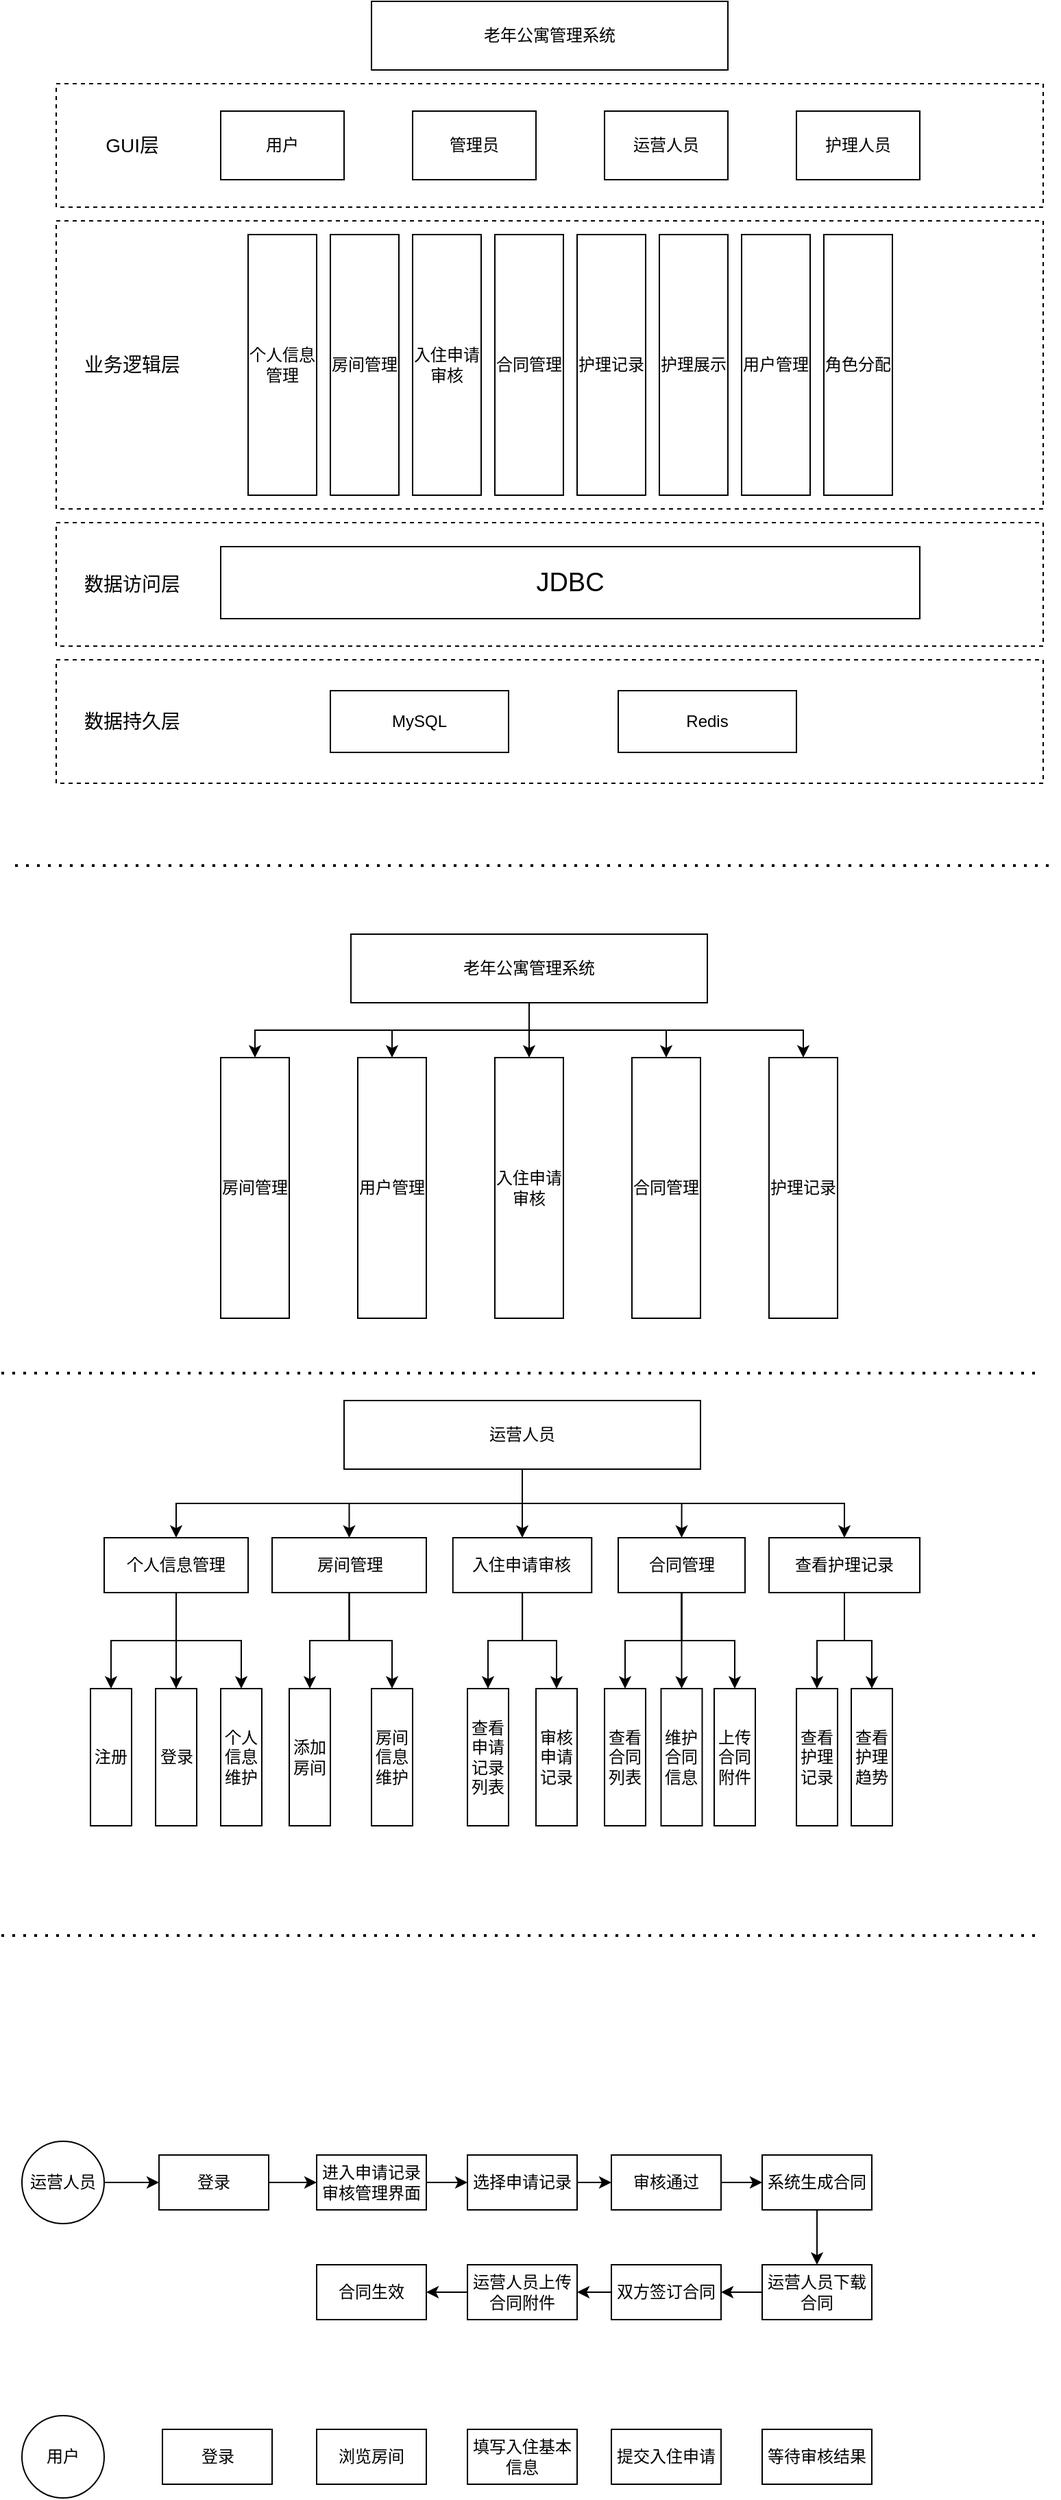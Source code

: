 <mxfile version="21.1.0" type="github">
  <diagram name="第 1 页" id="YWF56kD7X21CZKScaTIJ">
    <mxGraphModel dx="993" dy="549" grid="1" gridSize="10" guides="1" tooltips="1" connect="1" arrows="1" fold="1" page="1" pageScale="1" pageWidth="3300" pageHeight="4681" math="0" shadow="0">
      <root>
        <mxCell id="0" />
        <mxCell id="1" parent="0" />
        <mxCell id="AOLF8R2JMbUTKK3T4jWs-1" value="老年公寓管理系统" style="rounded=0;whiteSpace=wrap;html=1;" parent="1" vertex="1">
          <mxGeometry x="310" y="30" width="260" height="50" as="geometry" />
        </mxCell>
        <mxCell id="AOLF8R2JMbUTKK3T4jWs-2" value="" style="rounded=0;whiteSpace=wrap;html=1;dashed=1;" parent="1" vertex="1">
          <mxGeometry x="80" y="90" width="720" height="90" as="geometry" />
        </mxCell>
        <mxCell id="AOLF8R2JMbUTKK3T4jWs-3" value="GUI层" style="text;html=1;align=center;verticalAlign=middle;resizable=0;points=[];autosize=1;strokeColor=none;fillColor=none;fontSize=14;" parent="1" vertex="1">
          <mxGeometry x="105" y="120" width="60" height="30" as="geometry" />
        </mxCell>
        <mxCell id="AOLF8R2JMbUTKK3T4jWs-4" value="用户" style="rounded=0;whiteSpace=wrap;html=1;" parent="1" vertex="1">
          <mxGeometry x="200" y="110" width="90" height="50" as="geometry" />
        </mxCell>
        <mxCell id="AOLF8R2JMbUTKK3T4jWs-5" value="管理员" style="rounded=0;whiteSpace=wrap;html=1;" parent="1" vertex="1">
          <mxGeometry x="340" y="110" width="90" height="50" as="geometry" />
        </mxCell>
        <mxCell id="AOLF8R2JMbUTKK3T4jWs-6" value="运营人员" style="rounded=0;whiteSpace=wrap;html=1;" parent="1" vertex="1">
          <mxGeometry x="480" y="110" width="90" height="50" as="geometry" />
        </mxCell>
        <mxCell id="AOLF8R2JMbUTKK3T4jWs-7" value="护理人员" style="rounded=0;whiteSpace=wrap;html=1;" parent="1" vertex="1">
          <mxGeometry x="620" y="110" width="90" height="50" as="geometry" />
        </mxCell>
        <mxCell id="AOLF8R2JMbUTKK3T4jWs-8" value="" style="rounded=0;whiteSpace=wrap;html=1;dashed=1;verticalAlign=middle;horizontal=1;align=right;" parent="1" vertex="1">
          <mxGeometry x="80" y="190" width="720" height="210" as="geometry" />
        </mxCell>
        <mxCell id="AOLF8R2JMbUTKK3T4jWs-9" value="业务逻辑层" style="text;html=1;align=center;verticalAlign=middle;resizable=0;points=[];autosize=1;strokeColor=none;fillColor=none;fontSize=14;" parent="1" vertex="1">
          <mxGeometry x="90" y="280" width="90" height="30" as="geometry" />
        </mxCell>
        <mxCell id="AOLF8R2JMbUTKK3T4jWs-10" value="个人信息管理" style="rounded=0;html=1;align=center;verticalAlign=middle;whiteSpace=wrap;horizontal=1;direction=east;flipV=0;flipH=1;" parent="1" vertex="1">
          <mxGeometry x="220" y="200" width="50" height="190" as="geometry" />
        </mxCell>
        <mxCell id="AOLF8R2JMbUTKK3T4jWs-11" value="房间管理" style="rounded=0;html=1;align=center;verticalAlign=middle;whiteSpace=wrap;horizontal=1;direction=east;flipV=0;flipH=1;" parent="1" vertex="1">
          <mxGeometry x="280" y="200" width="50" height="190" as="geometry" />
        </mxCell>
        <mxCell id="AOLF8R2JMbUTKK3T4jWs-12" value="入住申请审核" style="rounded=0;html=1;align=center;verticalAlign=middle;whiteSpace=wrap;horizontal=1;direction=east;flipV=0;flipH=1;" parent="1" vertex="1">
          <mxGeometry x="340" y="200" width="50" height="190" as="geometry" />
        </mxCell>
        <mxCell id="AOLF8R2JMbUTKK3T4jWs-13" value="合同管理" style="rounded=0;html=1;align=center;verticalAlign=middle;whiteSpace=wrap;horizontal=1;direction=east;flipV=0;flipH=1;" parent="1" vertex="1">
          <mxGeometry x="400" y="200" width="50" height="190" as="geometry" />
        </mxCell>
        <mxCell id="AOLF8R2JMbUTKK3T4jWs-14" value="护理记录" style="rounded=0;html=1;align=center;verticalAlign=middle;whiteSpace=wrap;horizontal=1;direction=east;flipV=0;flipH=1;" parent="1" vertex="1">
          <mxGeometry x="460" y="200" width="50" height="190" as="geometry" />
        </mxCell>
        <mxCell id="AOLF8R2JMbUTKK3T4jWs-15" value="护理展示" style="rounded=0;html=1;align=center;verticalAlign=middle;whiteSpace=wrap;horizontal=1;direction=east;flipV=0;flipH=1;" parent="1" vertex="1">
          <mxGeometry x="520" y="200" width="50" height="190" as="geometry" />
        </mxCell>
        <mxCell id="AOLF8R2JMbUTKK3T4jWs-16" value="用户管理" style="rounded=0;html=1;align=center;verticalAlign=middle;whiteSpace=wrap;horizontal=1;direction=east;flipV=0;flipH=1;" parent="1" vertex="1">
          <mxGeometry x="580" y="200" width="50" height="190" as="geometry" />
        </mxCell>
        <mxCell id="AOLF8R2JMbUTKK3T4jWs-17" value="角色分配" style="rounded=0;html=1;align=center;verticalAlign=middle;whiteSpace=wrap;horizontal=1;direction=east;flipV=0;flipH=1;" parent="1" vertex="1">
          <mxGeometry x="640" y="200" width="50" height="190" as="geometry" />
        </mxCell>
        <mxCell id="AOLF8R2JMbUTKK3T4jWs-18" value="" style="rounded=0;whiteSpace=wrap;html=1;dashed=1;" parent="1" vertex="1">
          <mxGeometry x="80" y="410" width="720" height="90" as="geometry" />
        </mxCell>
        <mxCell id="AOLF8R2JMbUTKK3T4jWs-19" value="数据访问层" style="text;html=1;align=center;verticalAlign=middle;resizable=0;points=[];autosize=1;strokeColor=none;fillColor=none;fontSize=14;" parent="1" vertex="1">
          <mxGeometry x="90" y="440" width="90" height="30" as="geometry" />
        </mxCell>
        <mxCell id="AOLF8R2JMbUTKK3T4jWs-20" value="&lt;font style=&quot;font-size: 19px;&quot;&gt;JDBC&lt;/font&gt;" style="rounded=0;whiteSpace=wrap;html=1;" parent="1" vertex="1">
          <mxGeometry x="200" y="427.5" width="510" height="52.5" as="geometry" />
        </mxCell>
        <mxCell id="AOLF8R2JMbUTKK3T4jWs-21" value="" style="rounded=0;whiteSpace=wrap;html=1;dashed=1;" parent="1" vertex="1">
          <mxGeometry x="80" y="510" width="720" height="90" as="geometry" />
        </mxCell>
        <mxCell id="AOLF8R2JMbUTKK3T4jWs-23" value="数据持久层" style="text;html=1;align=center;verticalAlign=middle;resizable=0;points=[];autosize=1;strokeColor=none;fillColor=none;fontSize=14;" parent="1" vertex="1">
          <mxGeometry x="90" y="540" width="90" height="30" as="geometry" />
        </mxCell>
        <mxCell id="AOLF8R2JMbUTKK3T4jWs-24" value="MySQL" style="rounded=0;whiteSpace=wrap;html=1;" parent="1" vertex="1">
          <mxGeometry x="280" y="532.5" width="130" height="45" as="geometry" />
        </mxCell>
        <mxCell id="AOLF8R2JMbUTKK3T4jWs-25" value="Redis" style="rounded=0;whiteSpace=wrap;html=1;" parent="1" vertex="1">
          <mxGeometry x="490" y="532.5" width="130" height="45" as="geometry" />
        </mxCell>
        <mxCell id="98F4Xp-bbIbPd_K5y625-13" value="" style="edgeStyle=orthogonalEdgeStyle;rounded=0;orthogonalLoop=1;jettySize=auto;html=1;" parent="1" source="98F4Xp-bbIbPd_K5y625-2" target="98F4Xp-bbIbPd_K5y625-11" edge="1">
          <mxGeometry relative="1" as="geometry" />
        </mxCell>
        <mxCell id="98F4Xp-bbIbPd_K5y625-14" style="edgeStyle=orthogonalEdgeStyle;rounded=0;orthogonalLoop=1;jettySize=auto;html=1;entryX=0.5;entryY=0;entryDx=0;entryDy=0;" parent="1" source="98F4Xp-bbIbPd_K5y625-2" target="98F4Xp-bbIbPd_K5y625-7" edge="1">
          <mxGeometry relative="1" as="geometry" />
        </mxCell>
        <mxCell id="98F4Xp-bbIbPd_K5y625-15" style="edgeStyle=orthogonalEdgeStyle;rounded=0;orthogonalLoop=1;jettySize=auto;html=1;" parent="1" source="98F4Xp-bbIbPd_K5y625-2" target="98F4Xp-bbIbPd_K5y625-9" edge="1">
          <mxGeometry relative="1" as="geometry" />
        </mxCell>
        <mxCell id="98F4Xp-bbIbPd_K5y625-17" style="edgeStyle=orthogonalEdgeStyle;rounded=0;orthogonalLoop=1;jettySize=auto;html=1;" parent="1" source="98F4Xp-bbIbPd_K5y625-2" target="98F4Xp-bbIbPd_K5y625-6" edge="1">
          <mxGeometry relative="1" as="geometry">
            <Array as="points">
              <mxPoint x="425" y="780" />
              <mxPoint x="225" y="780" />
            </Array>
          </mxGeometry>
        </mxCell>
        <mxCell id="98F4Xp-bbIbPd_K5y625-18" style="edgeStyle=orthogonalEdgeStyle;rounded=0;orthogonalLoop=1;jettySize=auto;html=1;" parent="1" source="98F4Xp-bbIbPd_K5y625-2" target="98F4Xp-bbIbPd_K5y625-10" edge="1">
          <mxGeometry relative="1" as="geometry">
            <Array as="points">
              <mxPoint x="425" y="780" />
              <mxPoint x="625" y="780" />
            </Array>
          </mxGeometry>
        </mxCell>
        <mxCell id="98F4Xp-bbIbPd_K5y625-2" value="老年公寓管理系统" style="rounded=0;whiteSpace=wrap;html=1;" parent="1" vertex="1">
          <mxGeometry x="295" y="710" width="260" height="50" as="geometry" />
        </mxCell>
        <mxCell id="98F4Xp-bbIbPd_K5y625-5" value="" style="endArrow=none;dashed=1;html=1;dashPattern=1 3;strokeWidth=2;rounded=0;" parent="1" edge="1">
          <mxGeometry width="50" height="50" relative="1" as="geometry">
            <mxPoint x="50" y="660" as="sourcePoint" />
            <mxPoint x="810" y="660" as="targetPoint" />
          </mxGeometry>
        </mxCell>
        <mxCell id="98F4Xp-bbIbPd_K5y625-6" value="房间管理" style="rounded=0;html=1;align=center;verticalAlign=middle;whiteSpace=wrap;horizontal=1;direction=east;flipV=0;flipH=1;" parent="1" vertex="1">
          <mxGeometry x="200" y="800" width="50" height="190" as="geometry" />
        </mxCell>
        <mxCell id="98F4Xp-bbIbPd_K5y625-7" value="用户管理" style="rounded=0;html=1;align=center;verticalAlign=middle;whiteSpace=wrap;horizontal=1;direction=east;flipV=0;flipH=1;" parent="1" vertex="1">
          <mxGeometry x="300" y="800" width="50" height="190" as="geometry" />
        </mxCell>
        <mxCell id="98F4Xp-bbIbPd_K5y625-9" value="合同管理" style="rounded=0;html=1;align=center;verticalAlign=middle;whiteSpace=wrap;horizontal=1;direction=east;flipV=0;flipH=1;" parent="1" vertex="1">
          <mxGeometry x="500" y="800" width="50" height="190" as="geometry" />
        </mxCell>
        <mxCell id="98F4Xp-bbIbPd_K5y625-10" value="护理记录" style="rounded=0;html=1;align=center;verticalAlign=middle;whiteSpace=wrap;horizontal=1;direction=east;flipV=0;flipH=1;" parent="1" vertex="1">
          <mxGeometry x="600" y="800" width="50" height="190" as="geometry" />
        </mxCell>
        <mxCell id="98F4Xp-bbIbPd_K5y625-11" value="入住申请审核" style="rounded=0;html=1;align=center;verticalAlign=middle;whiteSpace=wrap;horizontal=1;direction=east;flipV=0;flipH=1;" parent="1" vertex="1">
          <mxGeometry x="400" y="800" width="50" height="190" as="geometry" />
        </mxCell>
        <mxCell id="ybNyNFCkCQtVjo62oacd-22" style="edgeStyle=orthogonalEdgeStyle;rounded=0;orthogonalLoop=1;jettySize=auto;html=1;exitX=0.5;exitY=1;exitDx=0;exitDy=0;" edge="1" parent="1" source="ybNyNFCkCQtVjo62oacd-1" target="ybNyNFCkCQtVjo62oacd-3">
          <mxGeometry relative="1" as="geometry" />
        </mxCell>
        <mxCell id="ybNyNFCkCQtVjo62oacd-23" style="edgeStyle=orthogonalEdgeStyle;rounded=0;orthogonalLoop=1;jettySize=auto;html=1;" edge="1" parent="1" source="ybNyNFCkCQtVjo62oacd-1" target="ybNyNFCkCQtVjo62oacd-4">
          <mxGeometry relative="1" as="geometry" />
        </mxCell>
        <mxCell id="ybNyNFCkCQtVjo62oacd-24" style="edgeStyle=orthogonalEdgeStyle;rounded=0;orthogonalLoop=1;jettySize=auto;html=1;entryX=0.5;entryY=0;entryDx=0;entryDy=0;" edge="1" parent="1" source="ybNyNFCkCQtVjo62oacd-1" target="ybNyNFCkCQtVjo62oacd-6">
          <mxGeometry relative="1" as="geometry" />
        </mxCell>
        <mxCell id="ybNyNFCkCQtVjo62oacd-25" style="edgeStyle=orthogonalEdgeStyle;rounded=0;orthogonalLoop=1;jettySize=auto;html=1;entryX=0.5;entryY=0;entryDx=0;entryDy=0;" edge="1" parent="1" source="ybNyNFCkCQtVjo62oacd-1" target="ybNyNFCkCQtVjo62oacd-5">
          <mxGeometry relative="1" as="geometry" />
        </mxCell>
        <mxCell id="ybNyNFCkCQtVjo62oacd-26" style="edgeStyle=orthogonalEdgeStyle;rounded=0;orthogonalLoop=1;jettySize=auto;html=1;exitX=0.5;exitY=1;exitDx=0;exitDy=0;" edge="1" parent="1" source="ybNyNFCkCQtVjo62oacd-1" target="ybNyNFCkCQtVjo62oacd-7">
          <mxGeometry relative="1" as="geometry" />
        </mxCell>
        <mxCell id="ybNyNFCkCQtVjo62oacd-1" value="运营人员" style="rounded=0;whiteSpace=wrap;html=1;" vertex="1" parent="1">
          <mxGeometry x="290" y="1050" width="260" height="50" as="geometry" />
        </mxCell>
        <mxCell id="ybNyNFCkCQtVjo62oacd-2" value="" style="endArrow=none;dashed=1;html=1;dashPattern=1 3;strokeWidth=2;rounded=0;" edge="1" parent="1">
          <mxGeometry width="50" height="50" relative="1" as="geometry">
            <mxPoint x="40" y="1030" as="sourcePoint" />
            <mxPoint x="800" y="1030" as="targetPoint" />
          </mxGeometry>
        </mxCell>
        <mxCell id="ybNyNFCkCQtVjo62oacd-28" style="edgeStyle=orthogonalEdgeStyle;rounded=0;orthogonalLoop=1;jettySize=auto;html=1;entryX=0.5;entryY=0;entryDx=0;entryDy=0;" edge="1" parent="1" source="ybNyNFCkCQtVjo62oacd-3" target="ybNyNFCkCQtVjo62oacd-8">
          <mxGeometry relative="1" as="geometry" />
        </mxCell>
        <mxCell id="ybNyNFCkCQtVjo62oacd-29" style="edgeStyle=orthogonalEdgeStyle;rounded=0;orthogonalLoop=1;jettySize=auto;html=1;entryX=0.5;entryY=0;entryDx=0;entryDy=0;" edge="1" parent="1" source="ybNyNFCkCQtVjo62oacd-3" target="ybNyNFCkCQtVjo62oacd-9">
          <mxGeometry relative="1" as="geometry" />
        </mxCell>
        <mxCell id="ybNyNFCkCQtVjo62oacd-30" style="edgeStyle=orthogonalEdgeStyle;rounded=0;orthogonalLoop=1;jettySize=auto;html=1;" edge="1" parent="1" source="ybNyNFCkCQtVjo62oacd-3" target="ybNyNFCkCQtVjo62oacd-10">
          <mxGeometry relative="1" as="geometry" />
        </mxCell>
        <mxCell id="ybNyNFCkCQtVjo62oacd-3" value="个人信息管理" style="rounded=0;html=1;align=center;verticalAlign=middle;whiteSpace=wrap;horizontal=1;direction=east;flipV=0;flipH=1;" vertex="1" parent="1">
          <mxGeometry x="115" y="1150" width="105" height="40" as="geometry" />
        </mxCell>
        <mxCell id="ybNyNFCkCQtVjo62oacd-31" style="edgeStyle=orthogonalEdgeStyle;rounded=0;orthogonalLoop=1;jettySize=auto;html=1;" edge="1" parent="1" source="ybNyNFCkCQtVjo62oacd-4" target="ybNyNFCkCQtVjo62oacd-11">
          <mxGeometry relative="1" as="geometry" />
        </mxCell>
        <mxCell id="ybNyNFCkCQtVjo62oacd-32" style="edgeStyle=orthogonalEdgeStyle;rounded=0;orthogonalLoop=1;jettySize=auto;html=1;" edge="1" parent="1" source="ybNyNFCkCQtVjo62oacd-4" target="ybNyNFCkCQtVjo62oacd-14">
          <mxGeometry relative="1" as="geometry" />
        </mxCell>
        <mxCell id="ybNyNFCkCQtVjo62oacd-4" value="房间管理" style="rounded=0;html=1;align=center;verticalAlign=middle;whiteSpace=wrap;horizontal=1;direction=east;flipV=0;flipH=1;" vertex="1" parent="1">
          <mxGeometry x="237.5" y="1150" width="112.5" height="40" as="geometry" />
        </mxCell>
        <mxCell id="ybNyNFCkCQtVjo62oacd-35" style="edgeStyle=orthogonalEdgeStyle;rounded=0;orthogonalLoop=1;jettySize=auto;html=1;entryX=0.5;entryY=0;entryDx=0;entryDy=0;" edge="1" parent="1" source="ybNyNFCkCQtVjo62oacd-5" target="ybNyNFCkCQtVjo62oacd-18">
          <mxGeometry relative="1" as="geometry" />
        </mxCell>
        <mxCell id="ybNyNFCkCQtVjo62oacd-36" style="edgeStyle=orthogonalEdgeStyle;rounded=0;orthogonalLoop=1;jettySize=auto;html=1;entryX=0.5;entryY=0;entryDx=0;entryDy=0;" edge="1" parent="1" source="ybNyNFCkCQtVjo62oacd-5" target="ybNyNFCkCQtVjo62oacd-19">
          <mxGeometry relative="1" as="geometry" />
        </mxCell>
        <mxCell id="ybNyNFCkCQtVjo62oacd-37" style="edgeStyle=orthogonalEdgeStyle;rounded=0;orthogonalLoop=1;jettySize=auto;html=1;" edge="1" parent="1" source="ybNyNFCkCQtVjo62oacd-5" target="ybNyNFCkCQtVjo62oacd-20">
          <mxGeometry relative="1" as="geometry" />
        </mxCell>
        <mxCell id="ybNyNFCkCQtVjo62oacd-5" value="合同管理" style="rounded=0;html=1;align=center;verticalAlign=middle;whiteSpace=wrap;horizontal=1;direction=east;flipV=0;flipH=1;" vertex="1" parent="1">
          <mxGeometry x="490" y="1150" width="92.5" height="40" as="geometry" />
        </mxCell>
        <mxCell id="ybNyNFCkCQtVjo62oacd-33" style="edgeStyle=orthogonalEdgeStyle;rounded=0;orthogonalLoop=1;jettySize=auto;html=1;" edge="1" parent="1" source="ybNyNFCkCQtVjo62oacd-6" target="ybNyNFCkCQtVjo62oacd-15">
          <mxGeometry relative="1" as="geometry" />
        </mxCell>
        <mxCell id="ybNyNFCkCQtVjo62oacd-38" style="edgeStyle=orthogonalEdgeStyle;rounded=0;orthogonalLoop=1;jettySize=auto;html=1;" edge="1" parent="1" source="ybNyNFCkCQtVjo62oacd-6" target="ybNyNFCkCQtVjo62oacd-16">
          <mxGeometry relative="1" as="geometry" />
        </mxCell>
        <mxCell id="ybNyNFCkCQtVjo62oacd-6" value="入住申请审核" style="rounded=0;html=1;align=center;verticalAlign=middle;whiteSpace=wrap;horizontal=1;direction=east;flipV=0;flipH=1;" vertex="1" parent="1">
          <mxGeometry x="369.38" y="1150" width="101.25" height="40" as="geometry" />
        </mxCell>
        <mxCell id="ybNyNFCkCQtVjo62oacd-39" style="edgeStyle=orthogonalEdgeStyle;rounded=0;orthogonalLoop=1;jettySize=auto;html=1;entryX=0.5;entryY=0;entryDx=0;entryDy=0;" edge="1" parent="1" source="ybNyNFCkCQtVjo62oacd-7" target="ybNyNFCkCQtVjo62oacd-21">
          <mxGeometry relative="1" as="geometry" />
        </mxCell>
        <mxCell id="ybNyNFCkCQtVjo62oacd-41" style="edgeStyle=orthogonalEdgeStyle;rounded=0;orthogonalLoop=1;jettySize=auto;html=1;entryX=0.5;entryY=0;entryDx=0;entryDy=0;" edge="1" parent="1" source="ybNyNFCkCQtVjo62oacd-7" target="ybNyNFCkCQtVjo62oacd-40">
          <mxGeometry relative="1" as="geometry" />
        </mxCell>
        <mxCell id="ybNyNFCkCQtVjo62oacd-7" value="查看护理记录" style="rounded=0;html=1;align=center;verticalAlign=middle;whiteSpace=wrap;horizontal=1;direction=east;flipV=0;flipH=1;" vertex="1" parent="1">
          <mxGeometry x="600" y="1150" width="110" height="40" as="geometry" />
        </mxCell>
        <mxCell id="ybNyNFCkCQtVjo62oacd-8" value="注册" style="rounded=0;html=1;align=center;verticalAlign=middle;whiteSpace=wrap;horizontal=1;direction=east;flipV=0;flipH=1;" vertex="1" parent="1">
          <mxGeometry x="105" y="1260" width="30" height="100" as="geometry" />
        </mxCell>
        <mxCell id="ybNyNFCkCQtVjo62oacd-9" value="登录" style="rounded=0;html=1;align=center;verticalAlign=middle;whiteSpace=wrap;horizontal=1;direction=east;flipV=0;flipH=1;" vertex="1" parent="1">
          <mxGeometry x="152.5" y="1260" width="30" height="100" as="geometry" />
        </mxCell>
        <mxCell id="ybNyNFCkCQtVjo62oacd-10" value="个人信息维护" style="rounded=0;html=1;align=center;verticalAlign=middle;whiteSpace=wrap;horizontal=1;direction=east;flipV=0;flipH=1;" vertex="1" parent="1">
          <mxGeometry x="200" y="1260" width="30" height="100" as="geometry" />
        </mxCell>
        <mxCell id="ybNyNFCkCQtVjo62oacd-11" value="添加房间" style="rounded=0;html=1;align=center;verticalAlign=middle;whiteSpace=wrap;horizontal=1;direction=east;flipV=0;flipH=1;" vertex="1" parent="1">
          <mxGeometry x="250" y="1260" width="30" height="100" as="geometry" />
        </mxCell>
        <mxCell id="ybNyNFCkCQtVjo62oacd-14" value="房间信息维护" style="rounded=0;html=1;align=center;verticalAlign=middle;whiteSpace=wrap;horizontal=1;direction=east;flipV=0;flipH=1;" vertex="1" parent="1">
          <mxGeometry x="310" y="1260" width="30" height="100" as="geometry" />
        </mxCell>
        <mxCell id="ybNyNFCkCQtVjo62oacd-15" value="查看申请记录&lt;br&gt;列表" style="rounded=0;html=1;align=center;verticalAlign=middle;whiteSpace=wrap;horizontal=1;direction=east;flipV=0;flipH=1;" vertex="1" parent="1">
          <mxGeometry x="380" y="1260" width="30" height="100" as="geometry" />
        </mxCell>
        <mxCell id="ybNyNFCkCQtVjo62oacd-16" value="审核申请记录" style="rounded=0;html=1;align=center;verticalAlign=middle;whiteSpace=wrap;horizontal=1;direction=east;flipV=0;flipH=1;" vertex="1" parent="1">
          <mxGeometry x="430" y="1260" width="30" height="100" as="geometry" />
        </mxCell>
        <mxCell id="ybNyNFCkCQtVjo62oacd-18" value="查看合同列表" style="rounded=0;html=1;align=center;verticalAlign=middle;whiteSpace=wrap;horizontal=1;direction=east;flipV=0;flipH=1;" vertex="1" parent="1">
          <mxGeometry x="480" y="1260" width="30" height="100" as="geometry" />
        </mxCell>
        <mxCell id="ybNyNFCkCQtVjo62oacd-19" value="维护合同信息" style="rounded=0;html=1;align=center;verticalAlign=middle;whiteSpace=wrap;horizontal=1;direction=east;flipV=0;flipH=1;" vertex="1" parent="1">
          <mxGeometry x="521.25" y="1260" width="30" height="100" as="geometry" />
        </mxCell>
        <mxCell id="ybNyNFCkCQtVjo62oacd-20" value="上传合同附件" style="rounded=0;html=1;align=center;verticalAlign=middle;whiteSpace=wrap;horizontal=1;direction=east;flipV=0;flipH=1;" vertex="1" parent="1">
          <mxGeometry x="560" y="1260" width="30" height="100" as="geometry" />
        </mxCell>
        <mxCell id="ybNyNFCkCQtVjo62oacd-21" value="查看护理记录" style="rounded=0;html=1;align=center;verticalAlign=middle;whiteSpace=wrap;horizontal=1;direction=east;flipV=0;flipH=1;" vertex="1" parent="1">
          <mxGeometry x="620" y="1260" width="30" height="100" as="geometry" />
        </mxCell>
        <mxCell id="ybNyNFCkCQtVjo62oacd-40" value="查看护理趋势" style="rounded=0;html=1;align=center;verticalAlign=middle;whiteSpace=wrap;horizontal=1;direction=east;flipV=0;flipH=1;" vertex="1" parent="1">
          <mxGeometry x="660" y="1260" width="30" height="100" as="geometry" />
        </mxCell>
        <mxCell id="ybNyNFCkCQtVjo62oacd-43" value="" style="endArrow=none;dashed=1;html=1;dashPattern=1 3;strokeWidth=2;rounded=0;" edge="1" parent="1">
          <mxGeometry width="50" height="50" relative="1" as="geometry">
            <mxPoint x="40" y="1440" as="sourcePoint" />
            <mxPoint x="800" y="1440" as="targetPoint" />
          </mxGeometry>
        </mxCell>
        <mxCell id="ybNyNFCkCQtVjo62oacd-56" value="" style="edgeStyle=orthogonalEdgeStyle;rounded=0;orthogonalLoop=1;jettySize=auto;html=1;" edge="1" parent="1" source="ybNyNFCkCQtVjo62oacd-44" target="ybNyNFCkCQtVjo62oacd-45">
          <mxGeometry relative="1" as="geometry" />
        </mxCell>
        <mxCell id="ybNyNFCkCQtVjo62oacd-44" value="运营人员" style="ellipse;whiteSpace=wrap;html=1;aspect=fixed;" vertex="1" parent="1">
          <mxGeometry x="55" y="1590" width="60" height="60" as="geometry" />
        </mxCell>
        <mxCell id="ybNyNFCkCQtVjo62oacd-57" value="" style="edgeStyle=orthogonalEdgeStyle;rounded=0;orthogonalLoop=1;jettySize=auto;html=1;" edge="1" parent="1" source="ybNyNFCkCQtVjo62oacd-45" target="ybNyNFCkCQtVjo62oacd-46">
          <mxGeometry relative="1" as="geometry" />
        </mxCell>
        <mxCell id="ybNyNFCkCQtVjo62oacd-45" value="登录" style="rounded=0;whiteSpace=wrap;html=1;" vertex="1" parent="1">
          <mxGeometry x="155" y="1600" width="80" height="40" as="geometry" />
        </mxCell>
        <mxCell id="ybNyNFCkCQtVjo62oacd-58" value="" style="edgeStyle=orthogonalEdgeStyle;rounded=0;orthogonalLoop=1;jettySize=auto;html=1;" edge="1" parent="1" source="ybNyNFCkCQtVjo62oacd-46" target="ybNyNFCkCQtVjo62oacd-47">
          <mxGeometry relative="1" as="geometry" />
        </mxCell>
        <mxCell id="ybNyNFCkCQtVjo62oacd-46" value="进入申请记录审核管理界面" style="rounded=0;whiteSpace=wrap;html=1;" vertex="1" parent="1">
          <mxGeometry x="270" y="1600" width="80" height="40" as="geometry" />
        </mxCell>
        <mxCell id="ybNyNFCkCQtVjo62oacd-59" value="" style="edgeStyle=orthogonalEdgeStyle;rounded=0;orthogonalLoop=1;jettySize=auto;html=1;" edge="1" parent="1" source="ybNyNFCkCQtVjo62oacd-47" target="ybNyNFCkCQtVjo62oacd-48">
          <mxGeometry relative="1" as="geometry" />
        </mxCell>
        <mxCell id="ybNyNFCkCQtVjo62oacd-47" value="选择申请记录" style="rounded=0;whiteSpace=wrap;html=1;" vertex="1" parent="1">
          <mxGeometry x="380" y="1600" width="80" height="40" as="geometry" />
        </mxCell>
        <mxCell id="ybNyNFCkCQtVjo62oacd-60" value="" style="edgeStyle=orthogonalEdgeStyle;rounded=0;orthogonalLoop=1;jettySize=auto;html=1;" edge="1" parent="1" source="ybNyNFCkCQtVjo62oacd-48" target="ybNyNFCkCQtVjo62oacd-49">
          <mxGeometry relative="1" as="geometry" />
        </mxCell>
        <mxCell id="ybNyNFCkCQtVjo62oacd-48" value="审核通过" style="rounded=0;whiteSpace=wrap;html=1;" vertex="1" parent="1">
          <mxGeometry x="485" y="1600" width="80" height="40" as="geometry" />
        </mxCell>
        <mxCell id="ybNyNFCkCQtVjo62oacd-61" value="" style="edgeStyle=orthogonalEdgeStyle;rounded=0;orthogonalLoop=1;jettySize=auto;html=1;" edge="1" parent="1" source="ybNyNFCkCQtVjo62oacd-49" target="ybNyNFCkCQtVjo62oacd-52">
          <mxGeometry relative="1" as="geometry" />
        </mxCell>
        <mxCell id="ybNyNFCkCQtVjo62oacd-49" value="系统生成合同" style="rounded=0;whiteSpace=wrap;html=1;" vertex="1" parent="1">
          <mxGeometry x="595" y="1600" width="80" height="40" as="geometry" />
        </mxCell>
        <mxCell id="ybNyNFCkCQtVjo62oacd-62" value="" style="edgeStyle=orthogonalEdgeStyle;rounded=0;orthogonalLoop=1;jettySize=auto;html=1;" edge="1" parent="1" source="ybNyNFCkCQtVjo62oacd-52" target="ybNyNFCkCQtVjo62oacd-53">
          <mxGeometry relative="1" as="geometry" />
        </mxCell>
        <mxCell id="ybNyNFCkCQtVjo62oacd-52" value="运营人员下载合同" style="rounded=0;whiteSpace=wrap;html=1;" vertex="1" parent="1">
          <mxGeometry x="595" y="1680" width="80" height="40" as="geometry" />
        </mxCell>
        <mxCell id="ybNyNFCkCQtVjo62oacd-63" value="" style="edgeStyle=orthogonalEdgeStyle;rounded=0;orthogonalLoop=1;jettySize=auto;html=1;" edge="1" parent="1" source="ybNyNFCkCQtVjo62oacd-53" target="ybNyNFCkCQtVjo62oacd-54">
          <mxGeometry relative="1" as="geometry" />
        </mxCell>
        <mxCell id="ybNyNFCkCQtVjo62oacd-53" value="双方签订合同" style="rounded=0;whiteSpace=wrap;html=1;" vertex="1" parent="1">
          <mxGeometry x="485" y="1680" width="80" height="40" as="geometry" />
        </mxCell>
        <mxCell id="ybNyNFCkCQtVjo62oacd-64" value="" style="edgeStyle=orthogonalEdgeStyle;rounded=0;orthogonalLoop=1;jettySize=auto;html=1;" edge="1" parent="1" source="ybNyNFCkCQtVjo62oacd-54" target="ybNyNFCkCQtVjo62oacd-55">
          <mxGeometry relative="1" as="geometry" />
        </mxCell>
        <mxCell id="ybNyNFCkCQtVjo62oacd-54" value="运营人员上传合同附件" style="rounded=0;whiteSpace=wrap;html=1;" vertex="1" parent="1">
          <mxGeometry x="380.01" y="1680" width="80" height="40" as="geometry" />
        </mxCell>
        <mxCell id="ybNyNFCkCQtVjo62oacd-55" value="合同生效" style="rounded=0;whiteSpace=wrap;html=1;" vertex="1" parent="1">
          <mxGeometry x="270" y="1680" width="80" height="40" as="geometry" />
        </mxCell>
        <mxCell id="ybNyNFCkCQtVjo62oacd-65" value="用户" style="ellipse;whiteSpace=wrap;html=1;aspect=fixed;" vertex="1" parent="1">
          <mxGeometry x="55" y="1790" width="60" height="60" as="geometry" />
        </mxCell>
        <mxCell id="ybNyNFCkCQtVjo62oacd-66" value="登录" style="rounded=0;whiteSpace=wrap;html=1;" vertex="1" parent="1">
          <mxGeometry x="157.5" y="1800" width="80" height="40" as="geometry" />
        </mxCell>
        <mxCell id="ybNyNFCkCQtVjo62oacd-67" value="浏览房间" style="rounded=0;whiteSpace=wrap;html=1;" vertex="1" parent="1">
          <mxGeometry x="270" y="1800" width="80" height="40" as="geometry" />
        </mxCell>
        <mxCell id="ybNyNFCkCQtVjo62oacd-68" value="填写入住基本信息" style="rounded=0;whiteSpace=wrap;html=1;" vertex="1" parent="1">
          <mxGeometry x="380.01" y="1800" width="80" height="40" as="geometry" />
        </mxCell>
        <mxCell id="ybNyNFCkCQtVjo62oacd-69" value="提交入住申请" style="rounded=0;whiteSpace=wrap;html=1;" vertex="1" parent="1">
          <mxGeometry x="485" y="1800" width="80" height="40" as="geometry" />
        </mxCell>
        <mxCell id="ybNyNFCkCQtVjo62oacd-70" value="等待审核结果" style="rounded=0;whiteSpace=wrap;html=1;" vertex="1" parent="1">
          <mxGeometry x="595" y="1800" width="80" height="40" as="geometry" />
        </mxCell>
      </root>
    </mxGraphModel>
  </diagram>
</mxfile>
